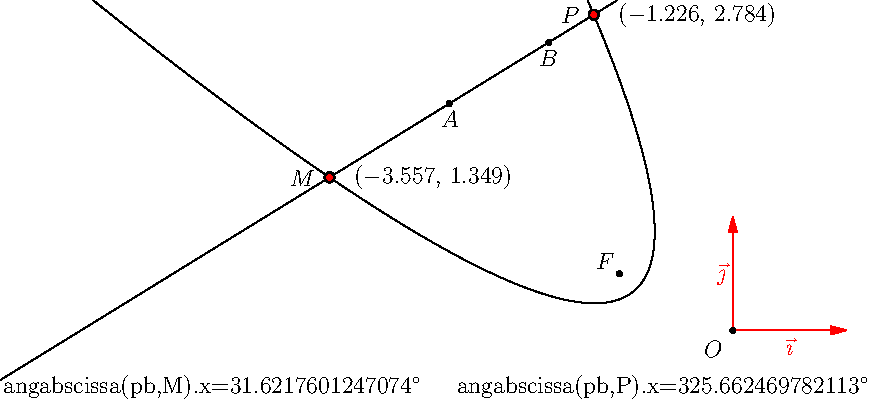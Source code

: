 import geometry;
unitsize(2cm);

// currentcoordsys=cartesiansystem((0,0),i=(1,0.5),j=(-0.5,.75));
show(currentcoordsys, xpen=invisible);

point A=(-2.5,2);
dot("$A$",A,S);
point B=A+(cos(0.5),cos(1));
dot("$B$",B,S);

point F=(-1,0.5);
dot("$F$",F,NW);

parabola pb=parabola(F,0.2,130);
draw(pb);
line l=line(A,B);
draw(l);
point M=intersectionpoints(l,pb)[0];
point P=intersectionpoints(l,pb)[1];

/*<asyxml><view file="modules/geometry.asy" type="void" signature="dot(picture,Label,explicit point,align,string,pen)"/></asyxml>*/
dot("",M,2E,linewidth(2mm));
dot("$M$",M,2W);
dot("",P,2E,linewidth(2mm));
dot("$P$",P,2W);

pair p=A-(4,2.5);
transform t=shift((0,-0.3));
transform T=shift((4,0));
real x;

/*<asyxml><view file="modules/geometry.asy" type="abscissa" signature="angabscissa(parabola,point)"/></asyxml>*/
x=angabscissa(pb,M).x;
label("angabscissa(pb,M).x=$"+(string)x+"^\circ$",p,E);
dot(angpoint(pb,x),1mm+red);
x=angabscissa(pb,P).x;
label("angabscissa(pb,P).x=$"+(string)x+"^\circ$",T*p,E);
dot(angpoint(pb,x),1mm+red);

// p=t*p;
// /*<asyxml><view file="modules/geometry.asy" type="abscissa" signature="curabscissa(parabola,point)"/></asyxml>*/
// x=curabscissa(pb,M).x;
// dot(curpoint(pb,x),1mm+red);
// label("curabscissa(pb,M).x="+(string)x,p,E);
// x=curabscissa(pb,P).x;
// label("curabscissa(pb,P).x="+(string)x,T*p,E);
// dot(curpoint(pb,x),1mm+red);

// p=t*p;
// /*<asyxml><view file="modules/geometry.asy" type="abscissa" signature="nodabscissa(parabola,point)"/></asyxml>*/
// x=nodabscissa(pb,M).x;
// label("nodabscissa(pb,M).x="+(string)x,p,E);
// dot(point(pb,x),1mm+red);
// x=nodabscissa(pb,P).x;
// label("nodabscissa(pb,P).x="+(string)x,T*p,E);
// dot(point(pb,x),1mm+red);
